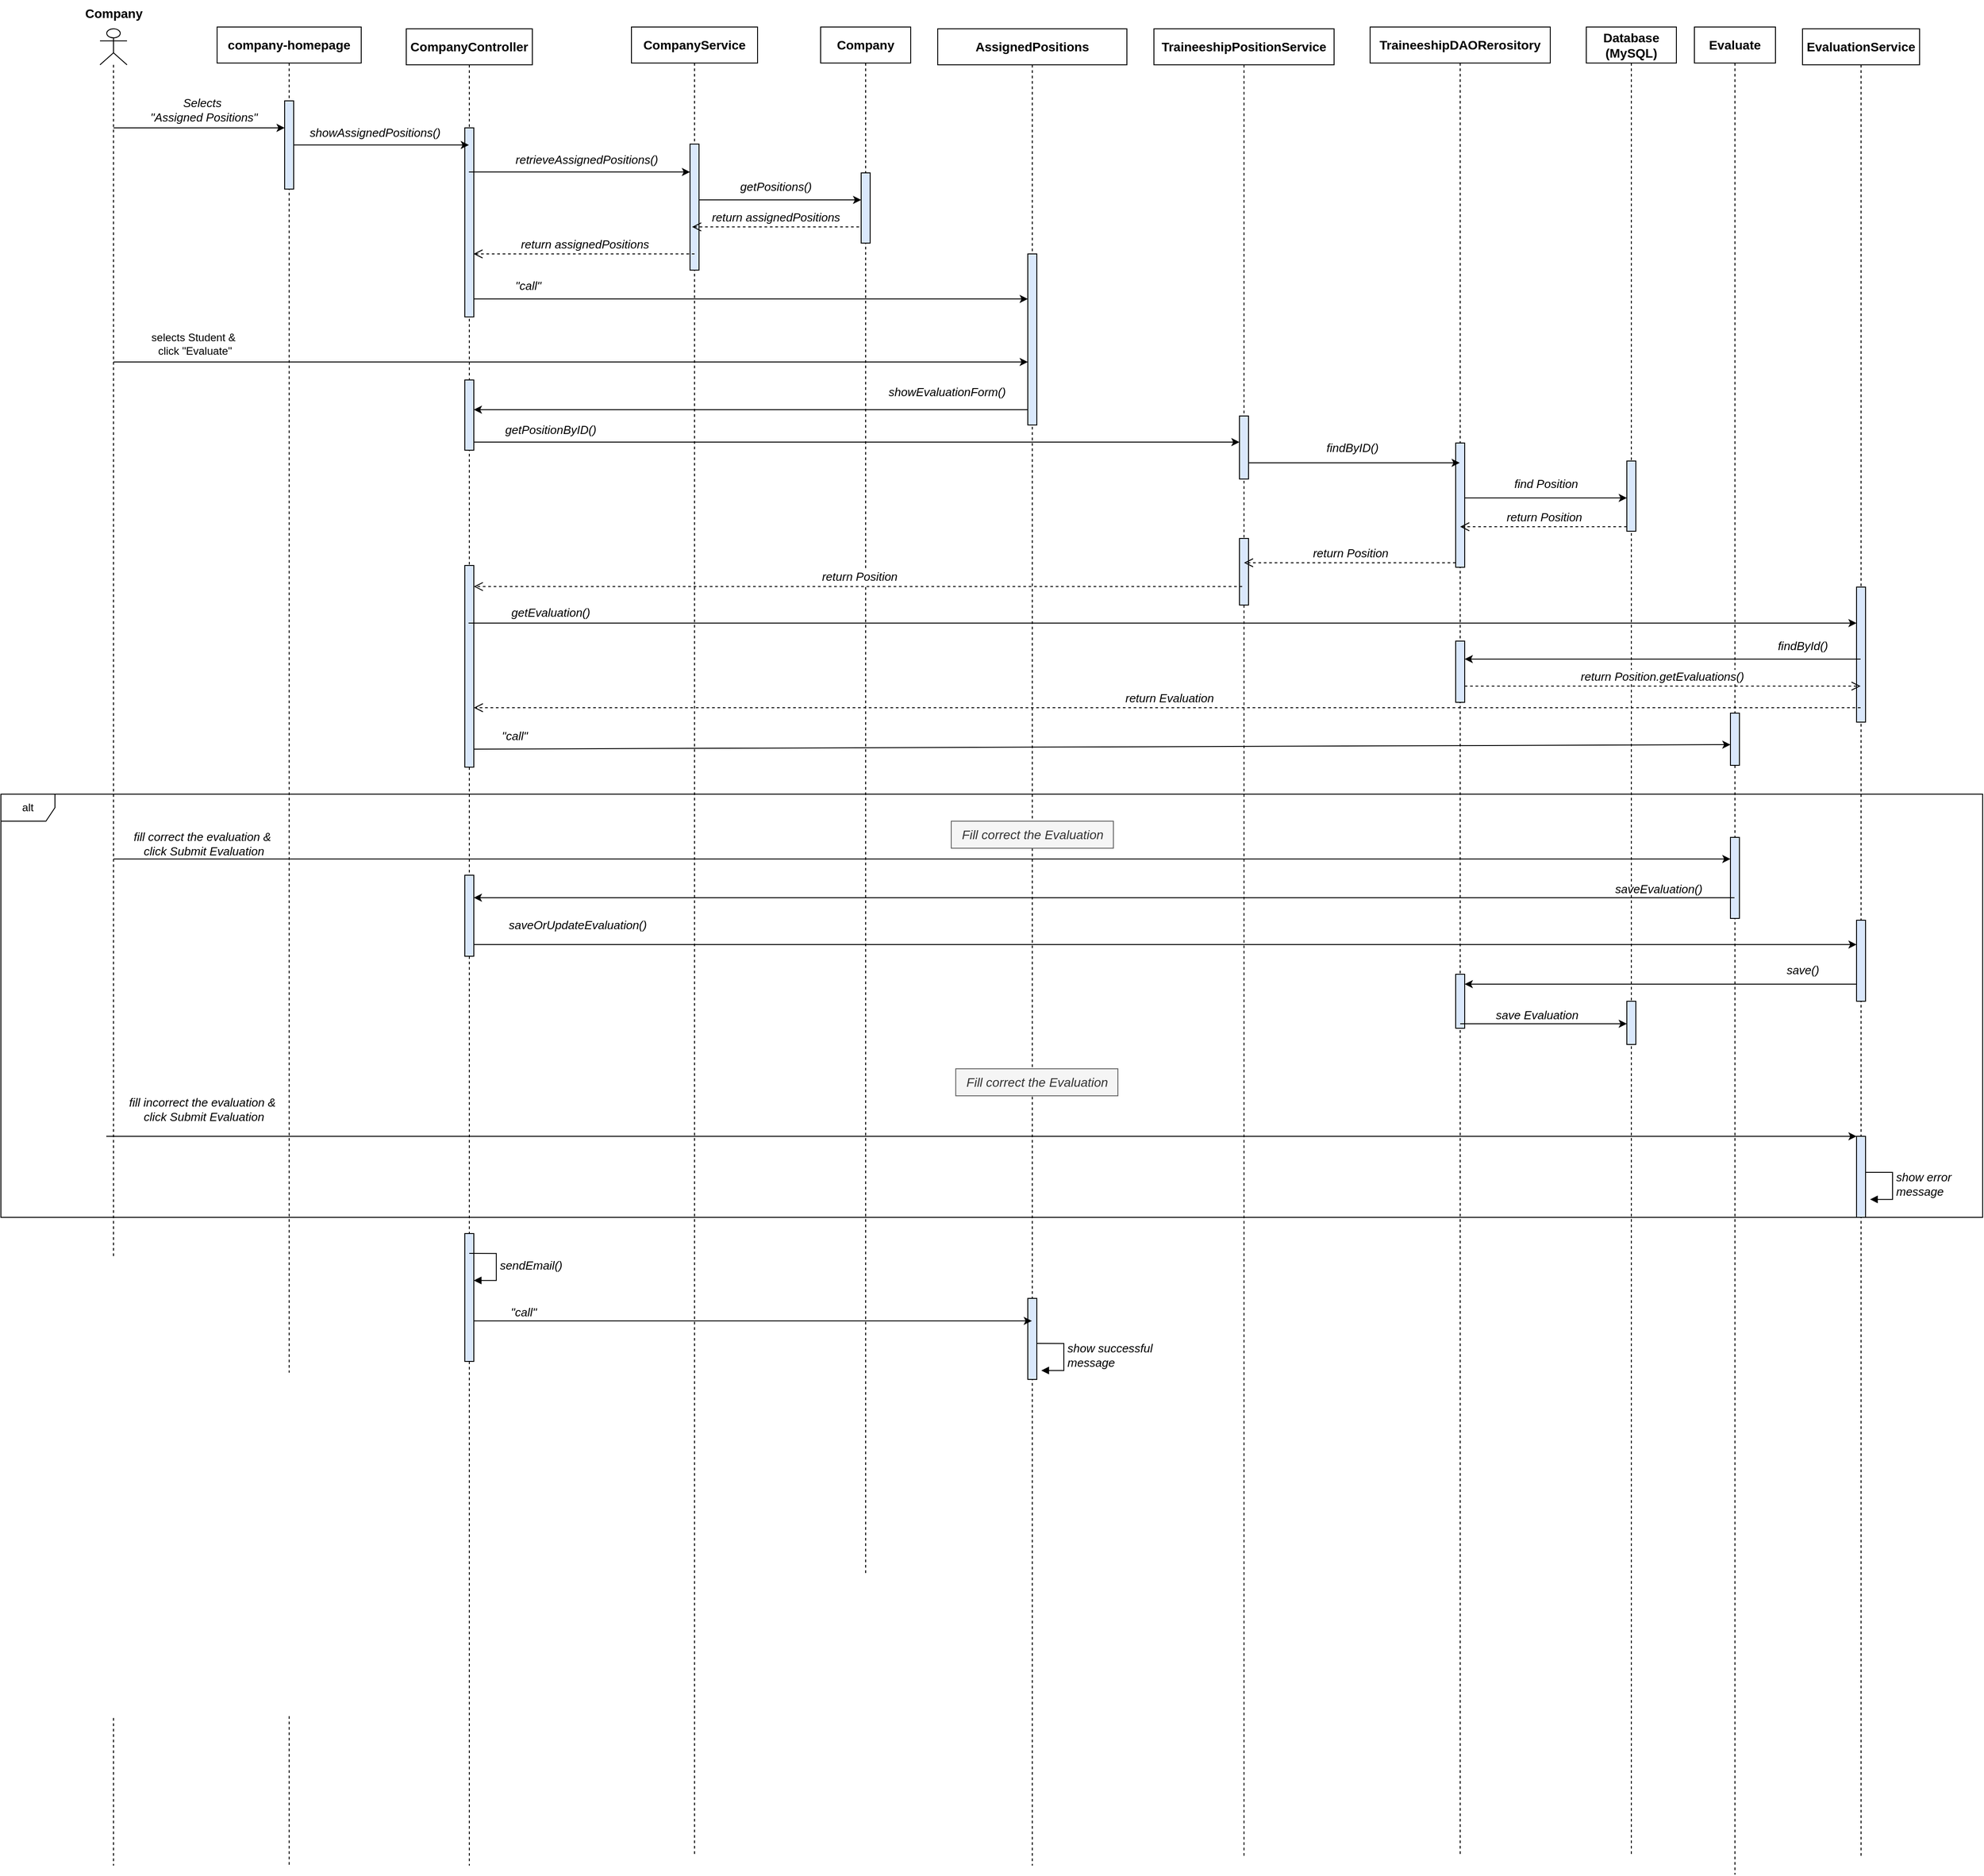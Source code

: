 <mxfile version="26.2.14">
  <diagram name="Page-1" id="X60v2k_hJAwZf_djKwn5">
    <mxGraphModel dx="2793" dy="1765" grid="1" gridSize="10" guides="1" tooltips="1" connect="1" arrows="1" fold="1" page="1" pageScale="1" pageWidth="850" pageHeight="1100" math="0" shadow="0">
      <root>
        <mxCell id="0" />
        <mxCell id="1" parent="0" />
        <mxCell id="nPi77BHWpsiQktwZck_b-1" value="" style="shape=umlLifeline;perimeter=lifelinePerimeter;whiteSpace=wrap;html=1;container=1;dropTarget=0;collapsible=0;recursiveResize=0;outlineConnect=0;portConstraint=eastwest;newEdgeStyle={&quot;curved&quot;:0,&quot;rounded&quot;:0};participant=umlActor;" vertex="1" parent="1">
          <mxGeometry x="-850" y="-40" width="30" height="2040" as="geometry" />
        </mxCell>
        <mxCell id="nPi77BHWpsiQktwZck_b-2" value="Company" style="text;html=1;align=center;verticalAlign=middle;resizable=0;points=[];autosize=1;strokeColor=none;fillColor=none;fontSize=14;fontStyle=1" vertex="1" parent="1">
          <mxGeometry x="-875" y="-72" width="80" height="30" as="geometry" />
        </mxCell>
        <mxCell id="nPi77BHWpsiQktwZck_b-3" value="company-homepage" style="shape=umlLifeline;perimeter=lifelinePerimeter;whiteSpace=wrap;html=1;container=1;dropTarget=0;collapsible=0;recursiveResize=0;outlineConnect=0;portConstraint=eastwest;newEdgeStyle={&quot;curved&quot;:0,&quot;rounded&quot;:0};fontSize=14;fontStyle=1" vertex="1" parent="1">
          <mxGeometry x="-720" y="-42" width="160" height="2042" as="geometry" />
        </mxCell>
        <mxCell id="nPi77BHWpsiQktwZck_b-4" value="" style="html=1;points=[[0,0,0,0,5],[0,1,0,0,-5],[1,0,0,0,5],[1,1,0,0,-5]];perimeter=orthogonalPerimeter;outlineConnect=0;targetShapes=umlLifeline;portConstraint=eastwest;newEdgeStyle={&quot;curved&quot;:0,&quot;rounded&quot;:0};strokeColor=#000000;fillColor=#dae8fc;" vertex="1" parent="nPi77BHWpsiQktwZck_b-3">
          <mxGeometry x="75" y="82" width="10" height="98" as="geometry" />
        </mxCell>
        <mxCell id="nPi77BHWpsiQktwZck_b-5" value="Selects&amp;nbsp;&lt;div&gt;&quot;Assigned Positions&quot;&lt;/div&gt;" style="text;html=1;align=center;verticalAlign=middle;resizable=0;points=[];autosize=1;strokeColor=none;fillColor=none;fontSize=13;fontStyle=2" vertex="1" parent="1">
          <mxGeometry x="-805" y="30" width="140" height="40" as="geometry" />
        </mxCell>
        <mxCell id="nPi77BHWpsiQktwZck_b-6" value="" style="endArrow=classic;html=1;rounded=0;" edge="1" parent="1" source="nPi77BHWpsiQktwZck_b-1">
          <mxGeometry width="50" height="50" relative="1" as="geometry">
            <mxPoint x="-825.5" y="70" as="sourcePoint" />
            <mxPoint x="-645" y="70" as="targetPoint" />
          </mxGeometry>
        </mxCell>
        <mxCell id="nPi77BHWpsiQktwZck_b-7" value="CompanyController" style="shape=umlLifeline;perimeter=lifelinePerimeter;whiteSpace=wrap;html=1;container=1;dropTarget=0;collapsible=0;recursiveResize=0;outlineConnect=0;portConstraint=eastwest;newEdgeStyle={&quot;curved&quot;:0,&quot;rounded&quot;:0};fontSize=14;fontStyle=1" vertex="1" parent="1">
          <mxGeometry x="-510" y="-40" width="140" height="2040" as="geometry" />
        </mxCell>
        <mxCell id="nPi77BHWpsiQktwZck_b-8" value="" style="html=1;points=[[0,0,0,0,5],[0,1,0,0,-5],[1,0,0,0,5],[1,1,0,0,-5]];perimeter=orthogonalPerimeter;outlineConnect=0;targetShapes=umlLifeline;portConstraint=eastwest;newEdgeStyle={&quot;curved&quot;:0,&quot;rounded&quot;:0};strokeColor=#000000;fillColor=#dae8fc;" vertex="1" parent="nPi77BHWpsiQktwZck_b-7">
          <mxGeometry x="65" y="110" width="10" height="210" as="geometry" />
        </mxCell>
        <mxCell id="nPi77BHWpsiQktwZck_b-9" value="" style="html=1;points=[[0,0,0,0,5],[0,1,0,0,-5],[1,0,0,0,5],[1,1,0,0,-5]];perimeter=orthogonalPerimeter;outlineConnect=0;targetShapes=umlLifeline;portConstraint=eastwest;newEdgeStyle={&quot;curved&quot;:0,&quot;rounded&quot;:0};strokeColor=#000000;fillColor=#dae8fc;" vertex="1" parent="nPi77BHWpsiQktwZck_b-7">
          <mxGeometry x="65" y="390" width="10" height="78" as="geometry" />
        </mxCell>
        <mxCell id="nPi77BHWpsiQktwZck_b-122" value="" style="html=1;points=[[0,0,0,0,5],[0,1,0,0,-5],[1,0,0,0,5],[1,1,0,0,-5]];perimeter=orthogonalPerimeter;outlineConnect=0;targetShapes=umlLifeline;portConstraint=eastwest;newEdgeStyle={&quot;curved&quot;:0,&quot;rounded&quot;:0};strokeColor=#000000;fillColor=#dae8fc;" vertex="1" parent="nPi77BHWpsiQktwZck_b-7">
          <mxGeometry x="65" y="1338" width="10" height="142" as="geometry" />
        </mxCell>
        <mxCell id="nPi77BHWpsiQktwZck_b-12" value="" style="endArrow=classic;html=1;rounded=0;" edge="1" parent="1" source="nPi77BHWpsiQktwZck_b-4" target="nPi77BHWpsiQktwZck_b-7">
          <mxGeometry width="50" height="50" relative="1" as="geometry">
            <mxPoint x="-550" y="290" as="sourcePoint" />
            <mxPoint x="-500" y="240" as="targetPoint" />
          </mxGeometry>
        </mxCell>
        <mxCell id="nPi77BHWpsiQktwZck_b-13" value="showAssignedPositions()" style="text;html=1;align=center;verticalAlign=middle;resizable=0;points=[];autosize=1;strokeColor=none;fillColor=none;fontSize=13;fontStyle=2" vertex="1" parent="1">
          <mxGeometry x="-630" y="60" width="170" height="30" as="geometry" />
        </mxCell>
        <mxCell id="nPi77BHWpsiQktwZck_b-14" value="CompanyService" style="shape=umlLifeline;perimeter=lifelinePerimeter;whiteSpace=wrap;html=1;container=1;dropTarget=0;collapsible=0;recursiveResize=0;outlineConnect=0;portConstraint=eastwest;newEdgeStyle={&quot;curved&quot;:0,&quot;rounded&quot;:0};fontSize=14;fontStyle=1" vertex="1" parent="1">
          <mxGeometry x="-260" y="-42" width="140" height="2032" as="geometry" />
        </mxCell>
        <mxCell id="nPi77BHWpsiQktwZck_b-15" value="" style="html=1;points=[[0,0,0,0,5],[0,1,0,0,-5],[1,0,0,0,5],[1,1,0,0,-5]];perimeter=orthogonalPerimeter;outlineConnect=0;targetShapes=umlLifeline;portConstraint=eastwest;newEdgeStyle={&quot;curved&quot;:0,&quot;rounded&quot;:0};strokeColor=#000000;fillColor=#dae8fc;" vertex="1" parent="nPi77BHWpsiQktwZck_b-14">
          <mxGeometry x="65" y="130" width="10" height="140" as="geometry" />
        </mxCell>
        <mxCell id="nPi77BHWpsiQktwZck_b-16" value="retrieveAssignedPositions()" style="text;html=1;align=center;verticalAlign=middle;resizable=0;points=[];autosize=1;strokeColor=none;fillColor=none;fontSize=13;fontStyle=2" vertex="1" parent="1">
          <mxGeometry x="-400" y="90" width="180" height="30" as="geometry" />
        </mxCell>
        <mxCell id="nPi77BHWpsiQktwZck_b-17" value="" style="endArrow=classic;html=1;rounded=0;" edge="1" parent="1" target="nPi77BHWpsiQktwZck_b-15">
          <mxGeometry width="50" height="50" relative="1" as="geometry">
            <mxPoint x="-440.5" y="119" as="sourcePoint" />
            <mxPoint x="-215" y="119" as="targetPoint" />
          </mxGeometry>
        </mxCell>
        <mxCell id="nPi77BHWpsiQktwZck_b-18" value="Company" style="shape=umlLifeline;perimeter=lifelinePerimeter;whiteSpace=wrap;html=1;container=1;dropTarget=0;collapsible=0;recursiveResize=0;outlineConnect=0;portConstraint=eastwest;newEdgeStyle={&quot;curved&quot;:0,&quot;rounded&quot;:0};fontSize=14;fontStyle=1" vertex="1" parent="1">
          <mxGeometry x="-50" y="-42" width="100" height="1720" as="geometry" />
        </mxCell>
        <mxCell id="nPi77BHWpsiQktwZck_b-19" value="" style="html=1;points=[[0,0,0,0,5],[0,1,0,0,-5],[1,0,0,0,5],[1,1,0,0,-5]];perimeter=orthogonalPerimeter;outlineConnect=0;targetShapes=umlLifeline;portConstraint=eastwest;newEdgeStyle={&quot;curved&quot;:0,&quot;rounded&quot;:0};strokeColor=#000000;fillColor=#dae8fc;" vertex="1" parent="nPi77BHWpsiQktwZck_b-18">
          <mxGeometry x="45" y="162" width="10" height="78" as="geometry" />
        </mxCell>
        <mxCell id="nPi77BHWpsiQktwZck_b-20" value="getPositions()" style="text;html=1;align=center;verticalAlign=middle;resizable=0;points=[];autosize=1;strokeColor=none;fillColor=none;fontSize=13;fontStyle=2" vertex="1" parent="1">
          <mxGeometry x="-150" y="120" width="100" height="30" as="geometry" />
        </mxCell>
        <mxCell id="nPi77BHWpsiQktwZck_b-21" value="" style="endArrow=classic;html=1;rounded=0;" edge="1" parent="1" source="nPi77BHWpsiQktwZck_b-15" target="nPi77BHWpsiQktwZck_b-19">
          <mxGeometry width="50" height="50" relative="1" as="geometry">
            <mxPoint x="-270" y="240" as="sourcePoint" />
            <mxPoint x="-220" y="190" as="targetPoint" />
            <Array as="points">
              <mxPoint x="-110" y="150" />
            </Array>
          </mxGeometry>
        </mxCell>
        <mxCell id="nPi77BHWpsiQktwZck_b-22" value="AssignedPositions" style="shape=umlLifeline;perimeter=lifelinePerimeter;whiteSpace=wrap;html=1;container=1;dropTarget=0;collapsible=0;recursiveResize=0;outlineConnect=0;portConstraint=eastwest;newEdgeStyle={&quot;curved&quot;:0,&quot;rounded&quot;:0};fontSize=14;fontStyle=1" vertex="1" parent="1">
          <mxGeometry x="80" y="-40" width="210" height="2040" as="geometry" />
        </mxCell>
        <mxCell id="nPi77BHWpsiQktwZck_b-23" value="" style="html=1;points=[[0,0,0,0,5],[0,1,0,0,-5],[1,0,0,0,5],[1,1,0,0,-5]];perimeter=orthogonalPerimeter;outlineConnect=0;targetShapes=umlLifeline;portConstraint=eastwest;newEdgeStyle={&quot;curved&quot;:0,&quot;rounded&quot;:0};strokeColor=#000000;fillColor=#dae8fc;" vertex="1" parent="nPi77BHWpsiQktwZck_b-22">
          <mxGeometry x="100" y="250" width="10" height="190" as="geometry" />
        </mxCell>
        <mxCell id="nPi77BHWpsiQktwZck_b-24" value="" style="html=1;points=[[0,0,0,0,5],[0,1,0,0,-5],[1,0,0,0,5],[1,1,0,0,-5]];perimeter=orthogonalPerimeter;outlineConnect=0;targetShapes=umlLifeline;portConstraint=eastwest;newEdgeStyle={&quot;curved&quot;:0,&quot;rounded&quot;:0};strokeColor=#000000;fillColor=#dae8fc;" vertex="1" parent="nPi77BHWpsiQktwZck_b-22">
          <mxGeometry x="100" y="1410" width="10" height="90" as="geometry" />
        </mxCell>
        <mxCell id="nPi77BHWpsiQktwZck_b-25" value="return assignedPositions" style="html=1;verticalAlign=bottom;endArrow=open;dashed=1;endSize=8;curved=0;rounded=0;fontSize=13;fontStyle=2" edge="1" parent="1">
          <mxGeometry x="-0.003" relative="1" as="geometry">
            <mxPoint x="-7.32" y="180" as="sourcePoint" />
            <mxPoint x="-192.69" y="180" as="targetPoint" />
            <mxPoint as="offset" />
          </mxGeometry>
        </mxCell>
        <mxCell id="nPi77BHWpsiQktwZck_b-26" value="return assignedPositions" style="html=1;verticalAlign=bottom;endArrow=open;dashed=1;endSize=8;curved=0;rounded=0;fontSize=13;fontStyle=2" edge="1" parent="1">
          <mxGeometry x="-0.003" relative="1" as="geometry">
            <mxPoint x="-190" y="210" as="sourcePoint" />
            <mxPoint x="-435.37" y="210" as="targetPoint" />
            <mxPoint as="offset" />
          </mxGeometry>
        </mxCell>
        <mxCell id="nPi77BHWpsiQktwZck_b-27" value="" style="endArrow=classic;html=1;rounded=0;" edge="1" parent="1">
          <mxGeometry width="50" height="50" relative="1" as="geometry">
            <mxPoint x="-435" y="260" as="sourcePoint" />
            <mxPoint x="180" y="260" as="targetPoint" />
          </mxGeometry>
        </mxCell>
        <mxCell id="nPi77BHWpsiQktwZck_b-28" value="&quot;call&quot;" style="text;html=1;align=center;verticalAlign=middle;resizable=0;points=[];autosize=1;strokeColor=none;fillColor=none;fontSize=13;fontStyle=2" vertex="1" parent="1">
          <mxGeometry x="-400" y="230" width="50" height="30" as="geometry" />
        </mxCell>
        <mxCell id="nPi77BHWpsiQktwZck_b-31" value="" style="endArrow=classic;html=1;rounded=0;" edge="1" parent="1">
          <mxGeometry width="50" height="50" relative="1" as="geometry">
            <mxPoint x="-835" y="330" as="sourcePoint" />
            <mxPoint x="180" y="330" as="targetPoint" />
          </mxGeometry>
        </mxCell>
        <mxCell id="nPi77BHWpsiQktwZck_b-32" value="selects Student &amp;amp;&amp;nbsp;&lt;div&gt;click &quot;Evaluate&quot;&lt;/div&gt;" style="text;html=1;align=center;verticalAlign=middle;resizable=0;points=[];autosize=1;strokeColor=none;fillColor=none;" vertex="1" parent="1">
          <mxGeometry x="-805" y="290" width="120" height="40" as="geometry" />
        </mxCell>
        <mxCell id="nPi77BHWpsiQktwZck_b-33" value="" style="endArrow=classic;html=1;rounded=0;" edge="1" parent="1">
          <mxGeometry width="50" height="50" relative="1" as="geometry">
            <mxPoint x="180.0" y="383" as="sourcePoint" />
            <mxPoint x="-435" y="383" as="targetPoint" />
          </mxGeometry>
        </mxCell>
        <mxCell id="nPi77BHWpsiQktwZck_b-34" value="showEvaluationForm()" style="text;html=1;align=center;verticalAlign=middle;resizable=0;points=[];autosize=1;strokeColor=none;fillColor=none;fontSize=13;fontStyle=2" vertex="1" parent="1">
          <mxGeometry x="15" y="348" width="150" height="30" as="geometry" />
        </mxCell>
        <mxCell id="nPi77BHWpsiQktwZck_b-35" value="TraineeshipPositionService" style="shape=umlLifeline;perimeter=lifelinePerimeter;whiteSpace=wrap;html=1;container=1;dropTarget=0;collapsible=0;recursiveResize=0;outlineConnect=0;portConstraint=eastwest;newEdgeStyle={&quot;curved&quot;:0,&quot;rounded&quot;:0};fontSize=14;fontStyle=1" vertex="1" parent="1">
          <mxGeometry x="320" y="-40" width="200" height="2030" as="geometry" />
        </mxCell>
        <mxCell id="nPi77BHWpsiQktwZck_b-36" value="" style="html=1;points=[[0,0,0,0,5],[0,1,0,0,-5],[1,0,0,0,5],[1,1,0,0,-5]];perimeter=orthogonalPerimeter;outlineConnect=0;targetShapes=umlLifeline;portConstraint=eastwest;newEdgeStyle={&quot;curved&quot;:0,&quot;rounded&quot;:0};strokeColor=#000000;fillColor=#dae8fc;" vertex="1" parent="nPi77BHWpsiQktwZck_b-35">
          <mxGeometry x="95" y="430" width="10" height="70" as="geometry" />
        </mxCell>
        <mxCell id="nPi77BHWpsiQktwZck_b-37" value="" style="html=1;points=[[0,0,0,0,5],[0,1,0,0,-5],[1,0,0,0,5],[1,1,0,0,-5]];perimeter=orthogonalPerimeter;outlineConnect=0;targetShapes=umlLifeline;portConstraint=eastwest;newEdgeStyle={&quot;curved&quot;:0,&quot;rounded&quot;:0};strokeColor=#000000;fillColor=#dae8fc;" vertex="1" parent="nPi77BHWpsiQktwZck_b-35">
          <mxGeometry x="95" y="566" width="10" height="74" as="geometry" />
        </mxCell>
        <mxCell id="nPi77BHWpsiQktwZck_b-38" value="" style="endArrow=classic;html=1;rounded=0;" edge="1" parent="1">
          <mxGeometry width="50" height="50" relative="1" as="geometry">
            <mxPoint x="-435" y="419" as="sourcePoint" />
            <mxPoint x="415" y="419" as="targetPoint" />
          </mxGeometry>
        </mxCell>
        <mxCell id="nPi77BHWpsiQktwZck_b-39" value="getPositionByID()" style="text;html=1;align=center;verticalAlign=middle;resizable=0;points=[];autosize=1;strokeColor=none;fillColor=none;fontStyle=2;fontSize=13;" vertex="1" parent="1">
          <mxGeometry x="-410" y="390" width="120" height="30" as="geometry" />
        </mxCell>
        <mxCell id="nPi77BHWpsiQktwZck_b-40" value="TraineeshipDAORerository" style="shape=umlLifeline;perimeter=lifelinePerimeter;whiteSpace=wrap;html=1;container=1;dropTarget=0;collapsible=0;recursiveResize=0;outlineConnect=0;portConstraint=eastwest;newEdgeStyle={&quot;curved&quot;:0,&quot;rounded&quot;:0};fontSize=14;fontStyle=1" vertex="1" parent="1">
          <mxGeometry x="560" y="-42" width="200" height="2032" as="geometry" />
        </mxCell>
        <mxCell id="nPi77BHWpsiQktwZck_b-41" value="" style="html=1;points=[[0,0,0,0,5],[0,1,0,0,-5],[1,0,0,0,5],[1,1,0,0,-5]];perimeter=orthogonalPerimeter;outlineConnect=0;targetShapes=umlLifeline;portConstraint=eastwest;newEdgeStyle={&quot;curved&quot;:0,&quot;rounded&quot;:0};strokeColor=#000000;fillColor=#dae8fc;" vertex="1" parent="nPi77BHWpsiQktwZck_b-40">
          <mxGeometry x="95" y="462" width="10" height="138" as="geometry" />
        </mxCell>
        <mxCell id="nPi77BHWpsiQktwZck_b-130" value="" style="html=1;points=[[0,0,0,0,5],[0,1,0,0,-5],[1,0,0,0,5],[1,1,0,0,-5]];perimeter=orthogonalPerimeter;outlineConnect=0;targetShapes=umlLifeline;portConstraint=eastwest;newEdgeStyle={&quot;curved&quot;:0,&quot;rounded&quot;:0};strokeColor=#000000;fillColor=#dae8fc;" vertex="1" parent="nPi77BHWpsiQktwZck_b-40">
          <mxGeometry x="95" y="682" width="10" height="68" as="geometry" />
        </mxCell>
        <mxCell id="nPi77BHWpsiQktwZck_b-96" value="" style="endArrow=classic;html=1;rounded=0;" edge="1" parent="nPi77BHWpsiQktwZck_b-40" target="nPi77BHWpsiQktwZck_b-99">
          <mxGeometry width="50" height="50" relative="1" as="geometry">
            <mxPoint x="-1395" y="924" as="sourcePoint" />
            <mxPoint x="1184.5" y="924" as="targetPoint" />
          </mxGeometry>
        </mxCell>
        <mxCell id="nPi77BHWpsiQktwZck_b-97" value="alt" style="shape=umlFrame;whiteSpace=wrap;html=1;pointerEvents=0;" vertex="1" parent="nPi77BHWpsiQktwZck_b-40">
          <mxGeometry x="-1520" y="852" width="2200" height="470" as="geometry" />
        </mxCell>
        <mxCell id="nPi77BHWpsiQktwZck_b-98" value="Fill correct the Evaluation" style="text;html=1;align=center;verticalAlign=middle;resizable=0;points=[];autosize=1;strokeColor=#666666;fillColor=#f5f5f5;fontSize=14;fontStyle=2;fontColor=#333333;" vertex="1" parent="nPi77BHWpsiQktwZck_b-40">
          <mxGeometry x="-465" y="882" width="180" height="30" as="geometry" />
        </mxCell>
        <mxCell id="nPi77BHWpsiQktwZck_b-105" value="" style="endArrow=classic;html=1;rounded=0;" edge="1" parent="nPi77BHWpsiQktwZck_b-40" target="nPi77BHWpsiQktwZck_b-104">
          <mxGeometry width="50" height="50" relative="1" as="geometry">
            <mxPoint x="-1000.106" y="1019" as="sourcePoint" />
            <mxPoint x="1330" y="1019" as="targetPoint" />
          </mxGeometry>
        </mxCell>
        <mxCell id="nPi77BHWpsiQktwZck_b-106" value="saveOrUpdateEvaluation()" style="text;html=1;align=center;verticalAlign=middle;resizable=0;points=[];autosize=1;strokeColor=none;fillColor=none;fontSize=13;fontStyle=2" vertex="1" parent="nPi77BHWpsiQktwZck_b-40">
          <mxGeometry x="-970" y="982" width="180" height="30" as="geometry" />
        </mxCell>
        <mxCell id="nPi77BHWpsiQktwZck_b-108" value="" style="html=1;points=[[0,0,0,0,5],[0,1,0,0,-5],[1,0,0,0,5],[1,1,0,0,-5]];perimeter=orthogonalPerimeter;outlineConnect=0;targetShapes=umlLifeline;portConstraint=eastwest;newEdgeStyle={&quot;curved&quot;:0,&quot;rounded&quot;:0};strokeColor=#000000;fillColor=#dae8fc;" vertex="1" parent="nPi77BHWpsiQktwZck_b-40">
          <mxGeometry x="95" y="1052" width="10" height="60" as="geometry" />
        </mxCell>
        <mxCell id="nPi77BHWpsiQktwZck_b-111" value="save Evaluation" style="text;html=1;align=center;verticalAlign=middle;resizable=0;points=[];autosize=1;strokeColor=none;fillColor=none;fontSize=13;fontStyle=2" vertex="1" parent="nPi77BHWpsiQktwZck_b-40">
          <mxGeometry x="125" y="1082" width="120" height="30" as="geometry" />
        </mxCell>
        <mxCell id="nPi77BHWpsiQktwZck_b-112" value="Fill correct the Evaluation" style="text;html=1;align=center;verticalAlign=middle;resizable=0;points=[];autosize=1;strokeColor=#666666;fillColor=#f5f5f5;fontSize=14;fontStyle=2;fontColor=#333333;" vertex="1" parent="nPi77BHWpsiQktwZck_b-40">
          <mxGeometry x="-460" y="1157" width="180" height="30" as="geometry" />
        </mxCell>
        <mxCell id="nPi77BHWpsiQktwZck_b-113" value="" style="endArrow=classic;html=1;rounded=0;" edge="1" parent="nPi77BHWpsiQktwZck_b-40" target="nPi77BHWpsiQktwZck_b-115">
          <mxGeometry width="50" height="50" relative="1" as="geometry">
            <mxPoint x="-1403" y="1232" as="sourcePoint" />
            <mxPoint x="1180" y="1232" as="targetPoint" />
          </mxGeometry>
        </mxCell>
        <mxCell id="nPi77BHWpsiQktwZck_b-114" value="fill incorrect the evaluation &amp;amp;&amp;nbsp;&lt;div&gt;click Submit Evaluation&lt;/div&gt;" style="text;html=1;align=center;verticalAlign=middle;resizable=0;points=[];autosize=1;strokeColor=none;fillColor=none;fontSize=13;fontStyle=2" vertex="1" parent="nPi77BHWpsiQktwZck_b-40">
          <mxGeometry x="-1390" y="1182" width="190" height="40" as="geometry" />
        </mxCell>
        <mxCell id="nPi77BHWpsiQktwZck_b-121" value="" style="endArrow=classic;html=1;rounded=0;" edge="1" parent="nPi77BHWpsiQktwZck_b-40" target="nPi77BHWpsiQktwZck_b-122">
          <mxGeometry width="50" height="50" relative="1" as="geometry">
            <mxPoint x="-995" y="1370" as="sourcePoint" />
            <mxPoint x="-375.5" y="1370" as="targetPoint" />
          </mxGeometry>
        </mxCell>
        <mxCell id="nPi77BHWpsiQktwZck_b-42" value="" style="endArrow=classic;html=1;rounded=0;" edge="1" parent="1">
          <mxGeometry width="50" height="50" relative="1" as="geometry">
            <mxPoint x="425" y="442" as="sourcePoint" />
            <mxPoint x="659.5" y="442" as="targetPoint" />
          </mxGeometry>
        </mxCell>
        <mxCell id="nPi77BHWpsiQktwZck_b-43" value="findByID()" style="text;html=1;align=center;verticalAlign=middle;resizable=0;points=[];autosize=1;strokeColor=none;fillColor=none;fontSize=13;fontStyle=2" vertex="1" parent="1">
          <mxGeometry x="500" y="410" width="80" height="30" as="geometry" />
        </mxCell>
        <mxCell id="nPi77BHWpsiQktwZck_b-44" value="Database (MySQL)" style="shape=umlLifeline;perimeter=lifelinePerimeter;whiteSpace=wrap;html=1;container=1;dropTarget=0;collapsible=0;recursiveResize=0;outlineConnect=0;portConstraint=eastwest;newEdgeStyle={&quot;curved&quot;:0,&quot;rounded&quot;:0};fontSize=14;fontStyle=1" vertex="1" parent="1">
          <mxGeometry x="800" y="-42" width="100" height="2032" as="geometry" />
        </mxCell>
        <mxCell id="nPi77BHWpsiQktwZck_b-45" value="" style="html=1;points=[[0,0,0,0,5],[0,1,0,0,-5],[1,0,0,0,5],[1,1,0,0,-5]];perimeter=orthogonalPerimeter;outlineConnect=0;targetShapes=umlLifeline;portConstraint=eastwest;newEdgeStyle={&quot;curved&quot;:0,&quot;rounded&quot;:0};strokeColor=#000000;fillColor=#dae8fc;" vertex="1" parent="nPi77BHWpsiQktwZck_b-44">
          <mxGeometry x="45" y="482" width="10" height="78" as="geometry" />
        </mxCell>
        <mxCell id="nPi77BHWpsiQktwZck_b-46" value="" style="html=1;points=[[0,0,0,0,5],[0,1,0,0,-5],[1,0,0,0,5],[1,1,0,0,-5]];perimeter=orthogonalPerimeter;outlineConnect=0;targetShapes=umlLifeline;portConstraint=eastwest;newEdgeStyle={&quot;curved&quot;:0,&quot;rounded&quot;:0};strokeColor=#000000;fillColor=#dae8fc;" vertex="1" parent="nPi77BHWpsiQktwZck_b-44">
          <mxGeometry x="45" y="1082" width="10" height="48" as="geometry" />
        </mxCell>
        <mxCell id="nPi77BHWpsiQktwZck_b-47" value="return Position" style="html=1;verticalAlign=bottom;endArrow=open;dashed=1;endSize=8;curved=0;rounded=0;fontSize=13;fontStyle=2;exitX=0;exitY=1;exitDx=0;exitDy=-5;exitPerimeter=0;" edge="1" parent="1" source="nPi77BHWpsiQktwZck_b-45" target="nPi77BHWpsiQktwZck_b-40">
          <mxGeometry x="-0.003" relative="1" as="geometry">
            <mxPoint x="829.5" y="510" as="sourcePoint" />
            <mxPoint x="690" y="510" as="targetPoint" />
            <mxPoint as="offset" />
          </mxGeometry>
        </mxCell>
        <mxCell id="nPi77BHWpsiQktwZck_b-48" value="" style="endArrow=classic;html=1;rounded=0;" edge="1" parent="1">
          <mxGeometry width="50" height="50" relative="1" as="geometry">
            <mxPoint x="665" y="481" as="sourcePoint" />
            <mxPoint x="845" y="481" as="targetPoint" />
          </mxGeometry>
        </mxCell>
        <mxCell id="nPi77BHWpsiQktwZck_b-49" value="find Position" style="text;html=1;align=center;verticalAlign=middle;resizable=0;points=[];autosize=1;strokeColor=none;fillColor=none;fontSize=13;fontStyle=2" vertex="1" parent="1">
          <mxGeometry x="710" y="450" width="90" height="30" as="geometry" />
        </mxCell>
        <mxCell id="nPi77BHWpsiQktwZck_b-50" value="return Position" style="html=1;verticalAlign=bottom;endArrow=open;dashed=1;endSize=8;curved=0;rounded=0;fontSize=13;fontStyle=2;exitX=0;exitY=1;exitDx=0;exitDy=-5;exitPerimeter=0;" edge="1" parent="1" source="nPi77BHWpsiQktwZck_b-41" target="nPi77BHWpsiQktwZck_b-35">
          <mxGeometry x="-0.003" relative="1" as="geometry">
            <mxPoint x="646" y="550" as="sourcePoint" />
            <mxPoint x="460" y="550" as="targetPoint" />
            <mxPoint as="offset" />
          </mxGeometry>
        </mxCell>
        <mxCell id="nPi77BHWpsiQktwZck_b-93" value="Evaluate" style="shape=umlLifeline;perimeter=lifelinePerimeter;whiteSpace=wrap;html=1;container=1;dropTarget=0;collapsible=0;recursiveResize=0;outlineConnect=0;portConstraint=eastwest;newEdgeStyle={&quot;curved&quot;:0,&quot;rounded&quot;:0};fontSize=14;fontStyle=1" vertex="1" parent="1">
          <mxGeometry x="920" y="-42" width="90" height="2052" as="geometry" />
        </mxCell>
        <mxCell id="nPi77BHWpsiQktwZck_b-126" value="" style="html=1;points=[[0,0,0,0,5],[0,1,0,0,-5],[1,0,0,0,5],[1,1,0,0,-5]];perimeter=orthogonalPerimeter;outlineConnect=0;targetShapes=umlLifeline;portConstraint=eastwest;newEdgeStyle={&quot;curved&quot;:0,&quot;rounded&quot;:0};strokeColor=#000000;fillColor=#dae8fc;" vertex="1" parent="nPi77BHWpsiQktwZck_b-93">
          <mxGeometry x="40" y="762" width="10" height="58" as="geometry" />
        </mxCell>
        <mxCell id="nPi77BHWpsiQktwZck_b-99" value="" style="html=1;points=[[0,0,0,0,5],[0,1,0,0,-5],[1,0,0,0,5],[1,1,0,0,-5]];perimeter=orthogonalPerimeter;outlineConnect=0;targetShapes=umlLifeline;portConstraint=eastwest;newEdgeStyle={&quot;curved&quot;:0,&quot;rounded&quot;:0};strokeColor=#000000;fillColor=#dae8fc;" vertex="1" parent="nPi77BHWpsiQktwZck_b-93">
          <mxGeometry x="40" y="900" width="10" height="90" as="geometry" />
        </mxCell>
        <mxCell id="nPi77BHWpsiQktwZck_b-95" value="" style="endArrow=classic;html=1;rounded=0;" edge="1" parent="1">
          <mxGeometry width="50" height="50" relative="1" as="geometry">
            <mxPoint x="-435" y="760" as="sourcePoint" />
            <mxPoint x="960" y="755" as="targetPoint" />
          </mxGeometry>
        </mxCell>
        <mxCell id="nPi77BHWpsiQktwZck_b-103" value="EvaluationService" style="shape=umlLifeline;perimeter=lifelinePerimeter;whiteSpace=wrap;html=1;container=1;dropTarget=0;collapsible=0;recursiveResize=0;outlineConnect=0;portConstraint=eastwest;newEdgeStyle={&quot;curved&quot;:0,&quot;rounded&quot;:0};fontSize=14;fontStyle=1" vertex="1" parent="1">
          <mxGeometry x="1040" y="-40" width="130" height="2030" as="geometry" />
        </mxCell>
        <mxCell id="nPi77BHWpsiQktwZck_b-94" value="" style="html=1;points=[[0,0,0,0,5],[0,1,0,0,-5],[1,0,0,0,5],[1,1,0,0,-5]];perimeter=orthogonalPerimeter;outlineConnect=0;targetShapes=umlLifeline;portConstraint=eastwest;newEdgeStyle={&quot;curved&quot;:0,&quot;rounded&quot;:0};strokeColor=#000000;fillColor=#dae8fc;" vertex="1" parent="nPi77BHWpsiQktwZck_b-103">
          <mxGeometry x="60" y="620" width="10" height="150" as="geometry" />
        </mxCell>
        <mxCell id="nPi77BHWpsiQktwZck_b-104" value="" style="html=1;points=[[0,0,0,0,5],[0,1,0,0,-5],[1,0,0,0,5],[1,1,0,0,-5]];perimeter=orthogonalPerimeter;outlineConnect=0;targetShapes=umlLifeline;portConstraint=eastwest;newEdgeStyle={&quot;curved&quot;:0,&quot;rounded&quot;:0};strokeColor=#000000;fillColor=#dae8fc;" vertex="1" parent="nPi77BHWpsiQktwZck_b-103">
          <mxGeometry x="60" y="990" width="10" height="90" as="geometry" />
        </mxCell>
        <mxCell id="nPi77BHWpsiQktwZck_b-115" value="" style="html=1;points=[[0,0,0,0,5],[0,1,0,0,-5],[1,0,0,0,5],[1,1,0,0,-5]];perimeter=orthogonalPerimeter;outlineConnect=0;targetShapes=umlLifeline;portConstraint=eastwest;newEdgeStyle={&quot;curved&quot;:0,&quot;rounded&quot;:0};strokeColor=#000000;fillColor=#dae8fc;" vertex="1" parent="nPi77BHWpsiQktwZck_b-103">
          <mxGeometry x="60" y="1230" width="10" height="90" as="geometry" />
        </mxCell>
        <mxCell id="nPi77BHWpsiQktwZck_b-119" value="&quot;call&quot;" style="text;html=1;align=center;verticalAlign=middle;resizable=0;points=[];autosize=1;strokeColor=none;fillColor=none;fontSize=13;fontStyle=2" vertex="1" parent="1">
          <mxGeometry x="-415" y="730" width="50" height="30" as="geometry" />
        </mxCell>
        <mxCell id="nPi77BHWpsiQktwZck_b-124" value="" style="html=1;points=[[0,0,0,0,5],[0,1,0,0,-5],[1,0,0,0,5],[1,1,0,0,-5]];perimeter=orthogonalPerimeter;outlineConnect=0;targetShapes=umlLifeline;portConstraint=eastwest;newEdgeStyle={&quot;curved&quot;:0,&quot;rounded&quot;:0};strokeColor=#000000;fillColor=#dae8fc;" vertex="1" parent="1">
          <mxGeometry x="-445" y="556" width="10" height="224" as="geometry" />
        </mxCell>
        <mxCell id="nPi77BHWpsiQktwZck_b-125" value="return Position" style="html=1;verticalAlign=bottom;endArrow=open;dashed=1;endSize=8;curved=0;rounded=0;fontSize=13;fontStyle=2;exitX=0;exitY=1;exitDx=0;exitDy=-5;exitPerimeter=0;" edge="1" parent="1">
          <mxGeometry x="-0.003" relative="1" as="geometry">
            <mxPoint x="418" y="579.41" as="sourcePoint" />
            <mxPoint x="-435" y="579.41" as="targetPoint" />
            <mxPoint as="offset" />
          </mxGeometry>
        </mxCell>
        <mxCell id="nPi77BHWpsiQktwZck_b-127" value="getEvaluation()" style="text;html=1;align=center;verticalAlign=middle;resizable=0;points=[];autosize=1;strokeColor=none;fillColor=none;fontSize=13;fontStyle=2" vertex="1" parent="1">
          <mxGeometry x="-405" y="593" width="110" height="30" as="geometry" />
        </mxCell>
        <mxCell id="nPi77BHWpsiQktwZck_b-128" value="" style="endArrow=classic;html=1;rounded=0;" edge="1" parent="1">
          <mxGeometry width="50" height="50" relative="1" as="geometry">
            <mxPoint x="-440.833" y="620" as="sourcePoint" />
            <mxPoint x="1100" y="620" as="targetPoint" />
          </mxGeometry>
        </mxCell>
        <mxCell id="nPi77BHWpsiQktwZck_b-131" value="findById()" style="text;html=1;align=center;verticalAlign=middle;resizable=0;points=[];autosize=1;strokeColor=none;fillColor=none;fontSize=13;fontStyle=2" vertex="1" parent="1">
          <mxGeometry x="1000" y="630" width="80" height="30" as="geometry" />
        </mxCell>
        <mxCell id="nPi77BHWpsiQktwZck_b-132" value="" style="endArrow=classic;html=1;rounded=0;" edge="1" parent="1" source="nPi77BHWpsiQktwZck_b-103" target="nPi77BHWpsiQktwZck_b-130">
          <mxGeometry width="50" height="50" relative="1" as="geometry">
            <mxPoint x="790" y="610" as="sourcePoint" />
            <mxPoint x="840" y="560" as="targetPoint" />
            <Array as="points">
              <mxPoint x="880" y="660" />
            </Array>
          </mxGeometry>
        </mxCell>
        <mxCell id="nPi77BHWpsiQktwZck_b-133" value="return Position.getEvaluations()" style="html=1;verticalAlign=bottom;endArrow=open;dashed=1;endSize=8;curved=0;rounded=0;fontSize=13;fontStyle=2;" edge="1" parent="1">
          <mxGeometry x="-0.003" relative="1" as="geometry">
            <mxPoint x="665" y="690.0" as="sourcePoint" />
            <mxPoint x="1104.5" y="690.0" as="targetPoint" />
            <mxPoint as="offset" />
          </mxGeometry>
        </mxCell>
        <mxCell id="nPi77BHWpsiQktwZck_b-134" value="return Evaluation" style="html=1;verticalAlign=bottom;endArrow=open;dashed=1;endSize=8;curved=0;rounded=0;fontSize=13;fontStyle=2;" edge="1" parent="1">
          <mxGeometry x="-0.003" relative="1" as="geometry">
            <mxPoint x="1104.5" y="714" as="sourcePoint" />
            <mxPoint x="-435" y="714" as="targetPoint" />
            <mxPoint as="offset" />
          </mxGeometry>
        </mxCell>
        <mxCell id="nPi77BHWpsiQktwZck_b-101" value="saveEvaluation()" style="text;html=1;align=center;verticalAlign=middle;resizable=0;points=[];autosize=1;strokeColor=none;fillColor=none;fontStyle=2;fontSize=13;" vertex="1" parent="1">
          <mxGeometry x="820" y="900" width="120" height="30" as="geometry" />
        </mxCell>
        <mxCell id="nPi77BHWpsiQktwZck_b-11" value="" style="html=1;points=[[0,0,0,0,5],[0,1,0,0,-5],[1,0,0,0,5],[1,1,0,0,-5]];perimeter=orthogonalPerimeter;outlineConnect=0;targetShapes=umlLifeline;portConstraint=eastwest;newEdgeStyle={&quot;curved&quot;:0,&quot;rounded&quot;:0};strokeColor=#000000;fillColor=#dae8fc;" vertex="1" parent="1">
          <mxGeometry x="-445" y="900" width="10" height="90" as="geometry" />
        </mxCell>
        <mxCell id="nPi77BHWpsiQktwZck_b-102" value="" style="endArrow=classic;html=1;rounded=0;" edge="1" parent="1">
          <mxGeometry width="50" height="50" relative="1" as="geometry">
            <mxPoint x="964.5" y="925" as="sourcePoint" />
            <mxPoint x="-435" y="925" as="targetPoint" />
          </mxGeometry>
        </mxCell>
        <mxCell id="nPi77BHWpsiQktwZck_b-107" value="" style="endArrow=classic;html=1;rounded=0;" edge="1" parent="1" target="nPi77BHWpsiQktwZck_b-108">
          <mxGeometry width="50" height="50" relative="1" as="geometry">
            <mxPoint x="1100" y="1021" as="sourcePoint" />
            <mxPoint x="675" y="1021" as="targetPoint" />
          </mxGeometry>
        </mxCell>
        <mxCell id="nPi77BHWpsiQktwZck_b-109" value="save()" style="text;html=1;align=center;verticalAlign=middle;resizable=0;points=[];autosize=1;strokeColor=none;fillColor=none;fontSize=13;fontStyle=2" vertex="1" parent="1">
          <mxGeometry x="1010" y="990" width="60" height="30" as="geometry" />
        </mxCell>
        <mxCell id="nPi77BHWpsiQktwZck_b-116" value="show error&amp;nbsp;&lt;div&gt;message&lt;/div&gt;" style="html=1;align=left;spacingLeft=2;endArrow=block;rounded=0;edgeStyle=orthogonalEdgeStyle;curved=0;rounded=0;fontSize=13;fontStyle=2" edge="1" parent="1">
          <mxGeometry relative="1" as="geometry">
            <mxPoint x="1110" y="1230" as="sourcePoint" />
            <Array as="points">
              <mxPoint x="1140" y="1260" />
            </Array>
            <mxPoint x="1115" y="1260.059" as="targetPoint" />
          </mxGeometry>
        </mxCell>
        <mxCell id="nPi77BHWpsiQktwZck_b-110" value="" style="endArrow=classic;html=1;rounded=0;" edge="1" parent="1" target="nPi77BHWpsiQktwZck_b-46">
          <mxGeometry width="50" height="50" relative="1" as="geometry">
            <mxPoint x="660" y="1065" as="sourcePoint" />
            <mxPoint x="750" y="980" as="targetPoint" />
          </mxGeometry>
        </mxCell>
        <mxCell id="nPi77BHWpsiQktwZck_b-100" value="fill correct the evaluation &amp;amp;&amp;nbsp;&lt;div&gt;click Submit Evaluation&lt;/div&gt;" style="text;html=1;align=center;verticalAlign=middle;resizable=0;points=[];autosize=1;strokeColor=none;fillColor=none;fontSize=13;fontStyle=2" vertex="1" parent="1">
          <mxGeometry x="-825" y="845" width="180" height="40" as="geometry" />
        </mxCell>
        <mxCell id="nPi77BHWpsiQktwZck_b-117" value="" style="endArrow=classic;html=1;rounded=0;" edge="1" parent="1">
          <mxGeometry width="50" height="50" relative="1" as="geometry">
            <mxPoint x="-435" y="1395" as="sourcePoint" />
            <mxPoint x="184.5" y="1395" as="targetPoint" />
          </mxGeometry>
        </mxCell>
        <mxCell id="nPi77BHWpsiQktwZck_b-118" value="&quot;call&quot;" style="text;html=1;align=center;verticalAlign=middle;resizable=0;points=[];autosize=1;strokeColor=none;fillColor=none;fontSize=13;fontStyle=2" vertex="1" parent="1">
          <mxGeometry x="-405" y="1370" width="50" height="30" as="geometry" />
        </mxCell>
        <mxCell id="nPi77BHWpsiQktwZck_b-135" value="sendEmail()" style="html=1;align=left;spacingLeft=2;endArrow=block;rounded=0;edgeStyle=orthogonalEdgeStyle;curved=0;rounded=0;fontSize=13;fontStyle=2" edge="1" parent="1">
          <mxGeometry relative="1" as="geometry">
            <mxPoint x="-440.06" y="1320.06" as="sourcePoint" />
            <Array as="points">
              <mxPoint x="-410.06" y="1350.06" />
            </Array>
            <mxPoint x="-435.06" y="1350.119" as="targetPoint" />
          </mxGeometry>
        </mxCell>
        <mxCell id="nPi77BHWpsiQktwZck_b-120" value="show successful&amp;nbsp;&lt;div&gt;message&lt;/div&gt;" style="html=1;align=left;spacingLeft=2;endArrow=block;rounded=0;edgeStyle=orthogonalEdgeStyle;curved=0;rounded=0;fontSize=13;fontStyle=2" edge="1" parent="1">
          <mxGeometry relative="1" as="geometry">
            <mxPoint x="190" y="1420.06" as="sourcePoint" />
            <Array as="points">
              <mxPoint x="220" y="1450.06" />
            </Array>
            <mxPoint x="195" y="1450.119" as="targetPoint" />
          </mxGeometry>
        </mxCell>
      </root>
    </mxGraphModel>
  </diagram>
</mxfile>
